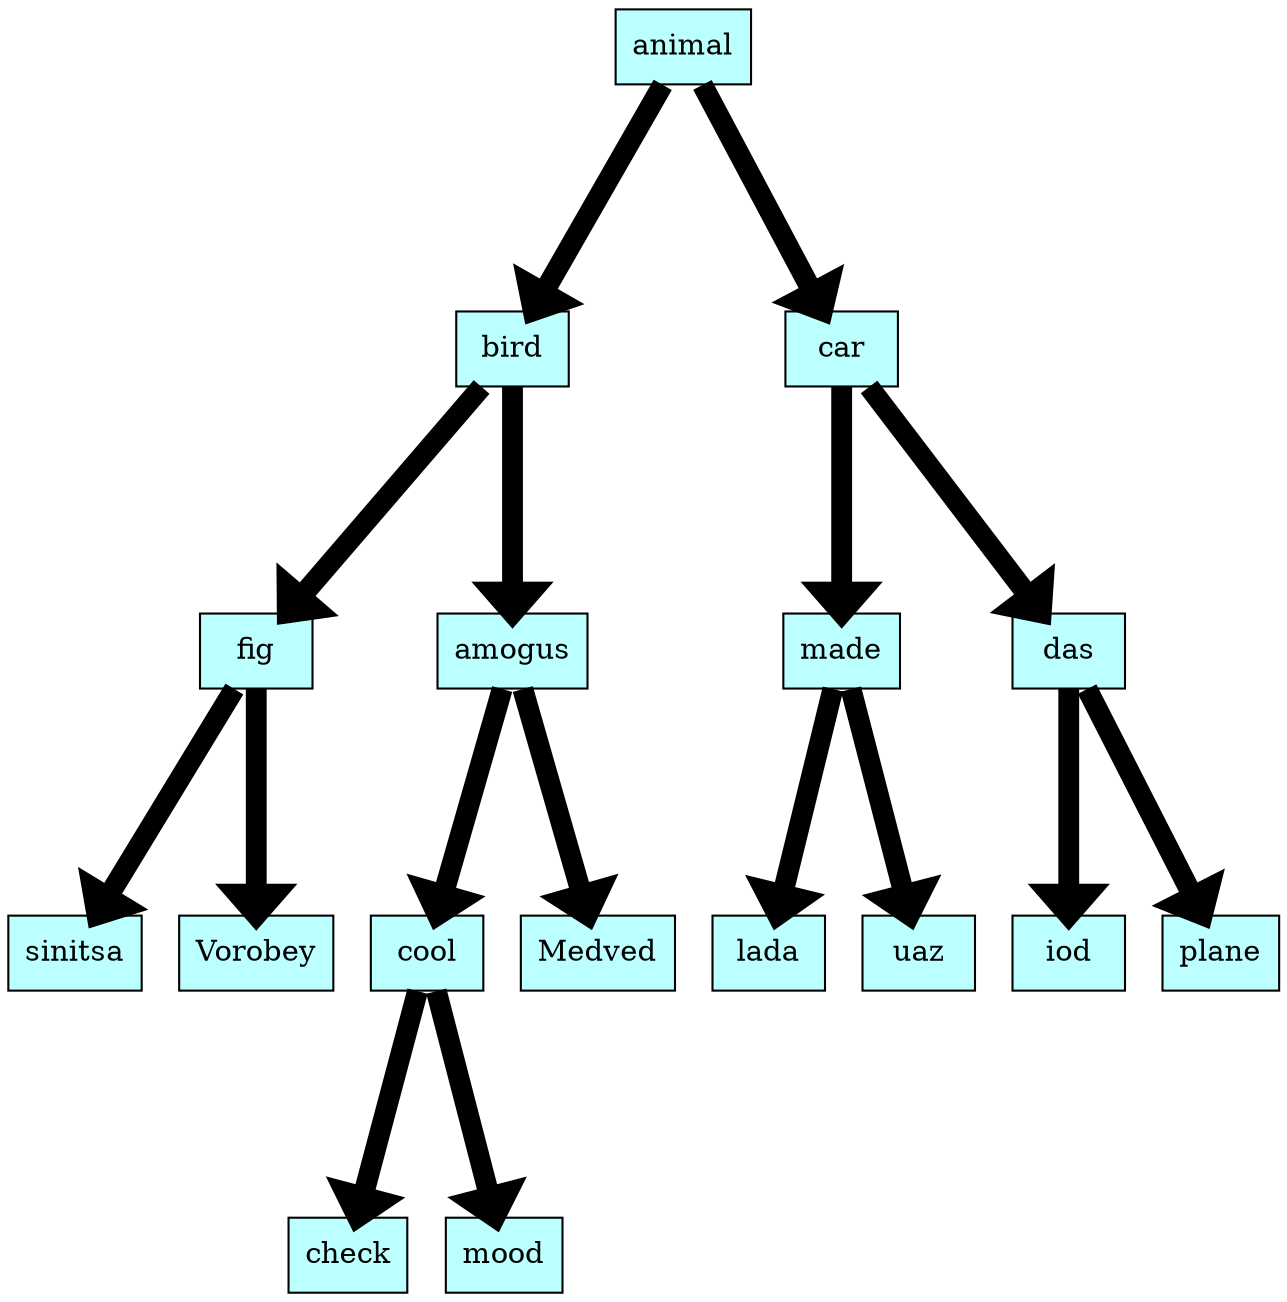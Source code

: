 digraph structs {    
rankdir = TB;        
graph [dpi = 200];   
ranksep = 1.5;       
edge[penwidth = 10]; 
cell0 [style = filled, color = black, fillcolor = paleturquoise1,
shape=record,label = " { <ptr> animal} " ];                         
cell1 [style = filled, color = black, fillcolor = paleturquoise1,
shape=record,label = " { <ptr> bird} " ];                         
cell2 [style = filled, color = black, fillcolor = paleturquoise1,
shape=record,label = " { <ptr> fig} " ];                         
cell3 [style = filled, color = black, fillcolor = paleturquoise1,
shape=record,label = " { <ptr> sinitsa} " ];                         
cell4 [style = filled, color = black, fillcolor = paleturquoise1,
shape=record,label = " { <ptr> Vorobey} " ];                         
cell5 [style = filled, color = black, fillcolor = paleturquoise1,
shape=record,label = " { <ptr> amogus} " ];                         
cell6 [style = filled, color = black, fillcolor = paleturquoise1,
shape=record,label = " { <ptr> cool} " ];                         
cell7 [style = filled, color = black, fillcolor = paleturquoise1,
shape=record,label = " { <ptr> check} " ];                         
cell8 [style = filled, color = black, fillcolor = paleturquoise1,
shape=record,label = " { <ptr> mood} " ];                         
cell9 [style = filled, color = black, fillcolor = paleturquoise1,
shape=record,label = " { <ptr> Medved} " ];                         
cell10 [style = filled, color = black, fillcolor = paleturquoise1,
shape=record,label = " { <ptr> car} " ];                         
cell11 [style = filled, color = black, fillcolor = paleturquoise1,
shape=record,label = " { <ptr> made} " ];                         
cell12 [style = filled, color = black, fillcolor = paleturquoise1,
shape=record,label = " { <ptr> lada} " ];                         
cell13 [style = filled, color = black, fillcolor = paleturquoise1,
shape=record,label = " { <ptr> uaz} " ];                         
cell14 [style = filled, color = black, fillcolor = paleturquoise1,
shape=record,label = " { <ptr> das} " ];                         
cell15 [style = filled, color = black, fillcolor = paleturquoise1,
shape=record,label = " { <ptr> iod} " ];                         
cell16 [style = filled, color = black, fillcolor = paleturquoise1,
shape=record,label = " { <ptr> plane} " ];                         
cell0 -> cell1;
cell1 -> cell2;
cell2 -> cell3;
cell2 -> cell4;
cell1 -> cell5;
cell5 -> cell6;
cell6 -> cell7;
cell6 -> cell8;
cell5 -> cell9;
cell0 -> cell10;
cell10 -> cell11;
cell11 -> cell12;
cell11 -> cell13;
cell10 -> cell14;
cell14 -> cell15;
cell14 -> cell16;
}

